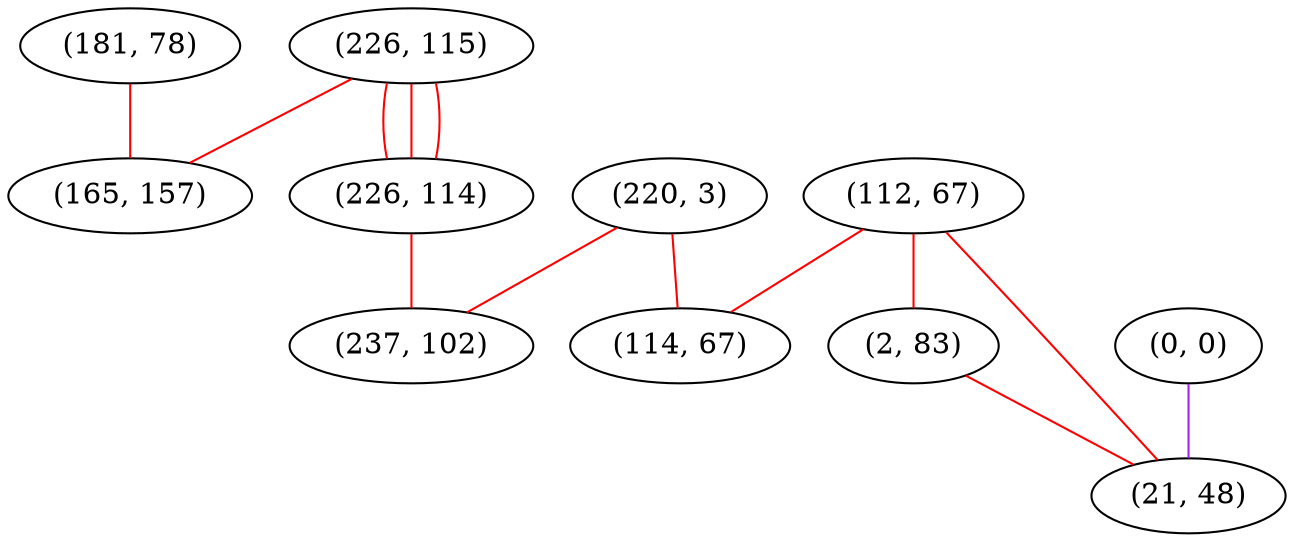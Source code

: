 graph "" {
"(181, 78)";
"(0, 0)";
"(226, 115)";
"(226, 114)";
"(112, 67)";
"(2, 83)";
"(220, 3)";
"(237, 102)";
"(21, 48)";
"(114, 67)";
"(165, 157)";
"(181, 78)" -- "(165, 157)"  [color=red, key=0, weight=1];
"(0, 0)" -- "(21, 48)"  [color=purple, key=0, weight=4];
"(226, 115)" -- "(165, 157)"  [color=red, key=0, weight=1];
"(226, 115)" -- "(226, 114)"  [color=red, key=0, weight=1];
"(226, 115)" -- "(226, 114)"  [color=red, key=1, weight=1];
"(226, 115)" -- "(226, 114)"  [color=red, key=2, weight=1];
"(226, 114)" -- "(237, 102)"  [color=red, key=0, weight=1];
"(112, 67)" -- "(2, 83)"  [color=red, key=0, weight=1];
"(112, 67)" -- "(114, 67)"  [color=red, key=0, weight=1];
"(112, 67)" -- "(21, 48)"  [color=red, key=0, weight=1];
"(2, 83)" -- "(21, 48)"  [color=red, key=0, weight=1];
"(220, 3)" -- "(237, 102)"  [color=red, key=0, weight=1];
"(220, 3)" -- "(114, 67)"  [color=red, key=0, weight=1];
}
